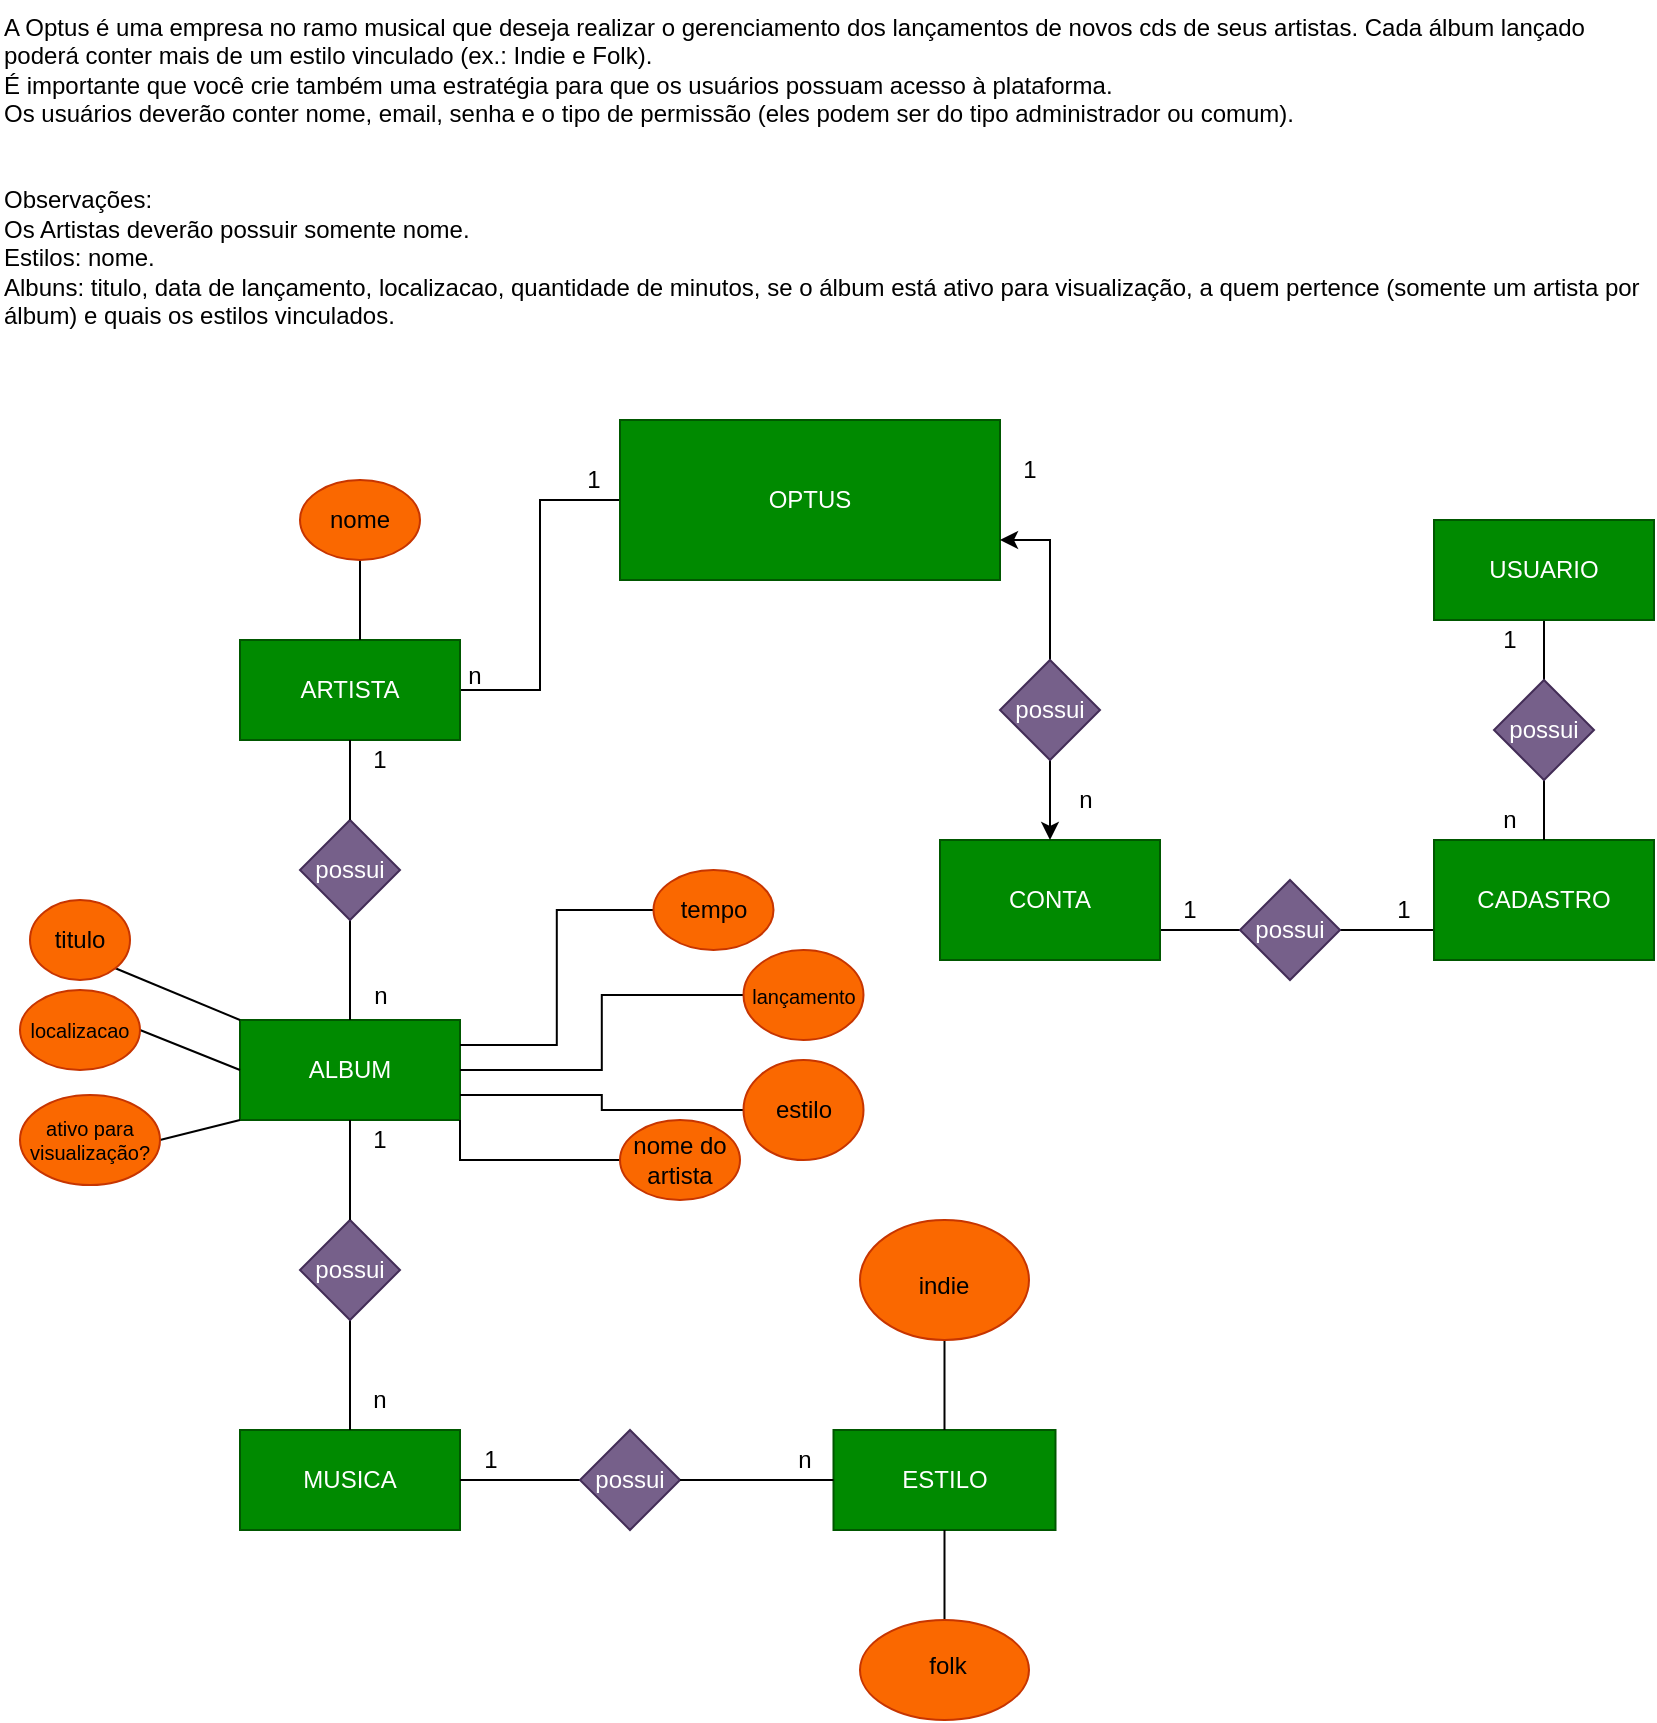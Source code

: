 <mxfile version="21.6.5" type="device">
  <diagram name="Página-1" id="m7bHhuEDpfP_KIt0jpVg">
    <mxGraphModel dx="1222" dy="608" grid="1" gridSize="10" guides="1" tooltips="1" connect="1" arrows="1" fold="1" page="1" pageScale="1" pageWidth="827" pageHeight="1169" math="0" shadow="0">
      <root>
        <mxCell id="0" />
        <mxCell id="1" parent="0" />
        <mxCell id="CT2Y3Jzpo0RWXGSXEff1-1" value="A Optus é uma empresa no ramo musical que deseja realizar o gerenciamento dos lançamentos de novos cds de seus artistas. Cada álbum lançado poderá conter mais de um estilo vinculado (ex.: Indie e Folk).&#xa;É importante que você crie também uma estratégia para que os usuários possuam acesso à plataforma.&#xa;Os usuários deverão conter nome, email, senha e o tipo de permissão (eles podem ser do tipo administrador ou comum).&#xa;&#xa;&#xa;Observações:&#xa;Os Artistas deverão possuir somente nome.&#xa;Estilos: nome.&#xa;Albuns: titulo, data de lançamento, localizacao, quantidade de minutos, se o álbum está ativo para visualização, a quem pertence (somente um artista por álbum) e quais os estilos vinculados." style="text;whiteSpace=wrap;" parent="1" vertex="1">
          <mxGeometry width="820" height="160" as="geometry" />
        </mxCell>
        <mxCell id="EASy-8JxkkU8ZnlfkoJ6-48" style="edgeStyle=orthogonalEdgeStyle;rounded=0;orthogonalLoop=1;jettySize=auto;html=1;entryX=1;entryY=0.5;entryDx=0;entryDy=0;endArrow=none;endFill=0;" parent="1" source="CT2Y3Jzpo0RWXGSXEff1-2" target="CT2Y3Jzpo0RWXGSXEff1-6" edge="1">
          <mxGeometry relative="1" as="geometry" />
        </mxCell>
        <mxCell id="CT2Y3Jzpo0RWXGSXEff1-2" value="OPTUS" style="html=1;whiteSpace=wrap;fillColor=#008a00;fontColor=#ffffff;strokeColor=#005700;" parent="1" vertex="1">
          <mxGeometry x="310" y="210" width="190" height="80" as="geometry" />
        </mxCell>
        <mxCell id="CT2Y3Jzpo0RWXGSXEff1-3" value="ALBUM" style="html=1;whiteSpace=wrap;fillColor=#008a00;fontColor=#ffffff;strokeColor=#005700;" parent="1" vertex="1">
          <mxGeometry x="120" y="510" width="110" height="50" as="geometry" />
        </mxCell>
        <mxCell id="CT2Y3Jzpo0RWXGSXEff1-4" value="MUSICA" style="html=1;whiteSpace=wrap;fillColor=#008a00;fontColor=#ffffff;strokeColor=#005700;" parent="1" vertex="1">
          <mxGeometry x="120" y="715" width="110" height="50" as="geometry" />
        </mxCell>
        <mxCell id="EASy-8JxkkU8ZnlfkoJ6-53" style="edgeStyle=orthogonalEdgeStyle;rounded=0;orthogonalLoop=1;jettySize=auto;html=1;entryX=0.5;entryY=0;entryDx=0;entryDy=0;endArrow=none;endFill=0;" parent="1" source="CT2Y3Jzpo0RWXGSXEff1-5" target="EASy-8JxkkU8ZnlfkoJ6-52" edge="1">
          <mxGeometry relative="1" as="geometry" />
        </mxCell>
        <mxCell id="CT2Y3Jzpo0RWXGSXEff1-5" value="USUARIO" style="html=1;whiteSpace=wrap;fillColor=#008a00;fontColor=#ffffff;strokeColor=#005700;" parent="1" vertex="1">
          <mxGeometry x="717" y="260" width="110" height="50" as="geometry" />
        </mxCell>
        <mxCell id="CT2Y3Jzpo0RWXGSXEff1-6" value="ARTISTA" style="html=1;whiteSpace=wrap;fillColor=#008a00;fontColor=#ffffff;strokeColor=#005700;" parent="1" vertex="1">
          <mxGeometry x="120" y="320" width="110" height="50" as="geometry" />
        </mxCell>
        <mxCell id="CT2Y3Jzpo0RWXGSXEff1-10" value="" style="endArrow=none;html=1;rounded=0;exitX=0.5;exitY=0;exitDx=0;exitDy=0;entryX=0.5;entryY=1;entryDx=0;entryDy=0;" parent="1" source="CT2Y3Jzpo0RWXGSXEff1-3" target="EASy-8JxkkU8ZnlfkoJ6-29" edge="1">
          <mxGeometry width="50" height="50" relative="1" as="geometry">
            <mxPoint x="174.71" y="400" as="sourcePoint" />
            <mxPoint x="180" y="470" as="targetPoint" />
          </mxGeometry>
        </mxCell>
        <mxCell id="CT2Y3Jzpo0RWXGSXEff1-11" value="" style="endArrow=none;html=1;rounded=0;exitX=0.5;exitY=0;exitDx=0;exitDy=0;entryX=0.5;entryY=1;entryDx=0;entryDy=0;" parent="1" source="CT2Y3Jzpo0RWXGSXEff1-4" target="EASy-8JxkkU8ZnlfkoJ6-23" edge="1">
          <mxGeometry width="50" height="50" relative="1" as="geometry">
            <mxPoint x="174.66" y="480" as="sourcePoint" />
            <mxPoint x="175" y="610" as="targetPoint" />
          </mxGeometry>
        </mxCell>
        <mxCell id="CT2Y3Jzpo0RWXGSXEff1-12" value="1" style="text;html=1;strokeColor=none;fillColor=none;align=center;verticalAlign=middle;whiteSpace=wrap;rounded=0;" parent="1" vertex="1">
          <mxGeometry x="160" y="370" width="60" height="20" as="geometry" />
        </mxCell>
        <mxCell id="CT2Y3Jzpo0RWXGSXEff1-13" value="n" style="text;html=1;strokeColor=none;fillColor=none;align=center;verticalAlign=middle;whiteSpace=wrap;rounded=0;" parent="1" vertex="1">
          <mxGeometry x="172.5" y="490" width="35" height="15" as="geometry" />
        </mxCell>
        <mxCell id="CT2Y3Jzpo0RWXGSXEff1-15" value="1" style="text;html=1;strokeColor=none;fillColor=none;align=center;verticalAlign=middle;whiteSpace=wrap;rounded=0;" parent="1" vertex="1">
          <mxGeometry x="175" y="560" width="30" height="20" as="geometry" />
        </mxCell>
        <mxCell id="CT2Y3Jzpo0RWXGSXEff1-16" value="n" style="text;html=1;strokeColor=none;fillColor=none;align=center;verticalAlign=middle;whiteSpace=wrap;rounded=0;" parent="1" vertex="1">
          <mxGeometry x="175" y="695" width="30" height="10" as="geometry" />
        </mxCell>
        <mxCell id="CT2Y3Jzpo0RWXGSXEff1-17" value="" style="endArrow=none;html=1;rounded=0;" parent="1" edge="1">
          <mxGeometry width="50" height="50" relative="1" as="geometry">
            <mxPoint x="180" y="320" as="sourcePoint" />
            <mxPoint x="180" y="280" as="targetPoint" />
          </mxGeometry>
        </mxCell>
        <mxCell id="CT2Y3Jzpo0RWXGSXEff1-18" value="" style="ellipse;whiteSpace=wrap;html=1;fillColor=#fa6800;fontColor=#000000;strokeColor=#C73500;" parent="1" vertex="1">
          <mxGeometry x="150" y="240" width="60" height="40" as="geometry" />
        </mxCell>
        <mxCell id="CT2Y3Jzpo0RWXGSXEff1-19" value="nome" style="text;html=1;strokeColor=none;fillColor=none;align=center;verticalAlign=middle;whiteSpace=wrap;rounded=0;" parent="1" vertex="1">
          <mxGeometry x="165" y="252.5" width="30" height="15" as="geometry" />
        </mxCell>
        <mxCell id="EASy-8JxkkU8ZnlfkoJ6-1" value="ESTILO" style="html=1;whiteSpace=wrap;fillColor=#008a00;fontColor=#ffffff;strokeColor=#005700;" parent="1" vertex="1">
          <mxGeometry x="416.75" y="715" width="111" height="50" as="geometry" />
        </mxCell>
        <mxCell id="EASy-8JxkkU8ZnlfkoJ6-6" value="" style="endArrow=none;html=1;rounded=0;entryX=0.5;entryY=1;entryDx=0;entryDy=0;exitX=0.5;exitY=0;exitDx=0;exitDy=0;" parent="1" source="EASy-8JxkkU8ZnlfkoJ6-1" target="EASy-8JxkkU8ZnlfkoJ6-7" edge="1">
          <mxGeometry width="50" height="50" relative="1" as="geometry">
            <mxPoint x="410" y="580" as="sourcePoint" />
            <mxPoint x="430" y="550" as="targetPoint" />
          </mxGeometry>
        </mxCell>
        <mxCell id="EASy-8JxkkU8ZnlfkoJ6-7" value="" style="ellipse;whiteSpace=wrap;html=1;fillColor=#fa6800;fontColor=#000000;strokeColor=#C73500;" parent="1" vertex="1">
          <mxGeometry x="430" y="610" width="84.5" height="60" as="geometry" />
        </mxCell>
        <mxCell id="EASy-8JxkkU8ZnlfkoJ6-9" value="" style="endArrow=none;html=1;rounded=0;entryX=0.5;entryY=1;entryDx=0;entryDy=0;exitX=0.5;exitY=0;exitDx=0;exitDy=0;" parent="1" source="EASy-8JxkkU8ZnlfkoJ6-10" target="EASy-8JxkkU8ZnlfkoJ6-1" edge="1">
          <mxGeometry width="50" height="50" relative="1" as="geometry">
            <mxPoint x="420" y="680" as="sourcePoint" />
            <mxPoint x="420" y="650" as="targetPoint" />
          </mxGeometry>
        </mxCell>
        <mxCell id="EASy-8JxkkU8ZnlfkoJ6-10" value="" style="ellipse;whiteSpace=wrap;html=1;fillColor=#fa6800;fontColor=#000000;strokeColor=#C73500;" parent="1" vertex="1">
          <mxGeometry x="430" y="810" width="84.5" height="50" as="geometry" />
        </mxCell>
        <mxCell id="EASy-8JxkkU8ZnlfkoJ6-12" value="" style="endArrow=none;html=1;rounded=0;exitX=1;exitY=1;exitDx=0;exitDy=0;entryX=0;entryY=0;entryDx=0;entryDy=0;" parent="1" source="EASy-8JxkkU8ZnlfkoJ6-13" target="CT2Y3Jzpo0RWXGSXEff1-3" edge="1">
          <mxGeometry width="50" height="50" relative="1" as="geometry">
            <mxPoint x="70" y="430" as="sourcePoint" />
            <mxPoint x="120" y="450" as="targetPoint" />
          </mxGeometry>
        </mxCell>
        <mxCell id="EASy-8JxkkU8ZnlfkoJ6-13" value="titulo" style="ellipse;whiteSpace=wrap;html=1;verticalAlign=middle;labelPosition=center;verticalLabelPosition=middle;align=center;fillColor=#fa6800;fontColor=#000000;strokeColor=#C73500;" parent="1" vertex="1">
          <mxGeometry x="15" y="450" width="50" height="40" as="geometry" />
        </mxCell>
        <mxCell id="EASy-8JxkkU8ZnlfkoJ6-17" value="" style="endArrow=none;html=1;rounded=0;exitX=1;exitY=0.5;exitDx=0;exitDy=0;entryX=0;entryY=0.5;entryDx=0;entryDy=0;" parent="1" source="EASy-8JxkkU8ZnlfkoJ6-18" target="CT2Y3Jzpo0RWXGSXEff1-3" edge="1">
          <mxGeometry width="50" height="50" relative="1" as="geometry">
            <mxPoint x="60" y="460" as="sourcePoint" />
            <mxPoint x="120" y="470" as="targetPoint" />
          </mxGeometry>
        </mxCell>
        <mxCell id="EASy-8JxkkU8ZnlfkoJ6-18" value="localizacao" style="ellipse;whiteSpace=wrap;html=1;fontSize=10;fillColor=#fa6800;fontColor=#000000;strokeColor=#C73500;" parent="1" vertex="1">
          <mxGeometry x="10" y="495" width="60" height="40" as="geometry" />
        </mxCell>
        <mxCell id="EASy-8JxkkU8ZnlfkoJ6-21" value="" style="endArrow=none;html=1;rounded=0;exitX=1;exitY=0.5;exitDx=0;exitDy=0;entryX=0;entryY=1;entryDx=0;entryDy=0;" parent="1" source="EASy-8JxkkU8ZnlfkoJ6-22" target="CT2Y3Jzpo0RWXGSXEff1-3" edge="1">
          <mxGeometry width="50" height="50" relative="1" as="geometry">
            <mxPoint x="70" y="520" as="sourcePoint" />
            <mxPoint x="120" y="500" as="targetPoint" />
          </mxGeometry>
        </mxCell>
        <mxCell id="EASy-8JxkkU8ZnlfkoJ6-22" value="ativo para visualização?" style="ellipse;whiteSpace=wrap;html=1;fontSize=10;fillColor=#fa6800;fontColor=#000000;strokeColor=#C73500;" parent="1" vertex="1">
          <mxGeometry x="10" y="547.5" width="70" height="45" as="geometry" />
        </mxCell>
        <mxCell id="EASy-8JxkkU8ZnlfkoJ6-23" value="possui" style="rhombus;whiteSpace=wrap;html=1;fillColor=#76608a;fontColor=#ffffff;strokeColor=#432D57;" parent="1" vertex="1">
          <mxGeometry x="150" y="610" width="50" height="50" as="geometry" />
        </mxCell>
        <mxCell id="EASy-8JxkkU8ZnlfkoJ6-24" value="" style="endArrow=none;html=1;rounded=0;exitX=0.5;exitY=0;exitDx=0;exitDy=0;entryX=0.5;entryY=1;entryDx=0;entryDy=0;" parent="1" source="EASy-8JxkkU8ZnlfkoJ6-23" target="CT2Y3Jzpo0RWXGSXEff1-3" edge="1">
          <mxGeometry width="50" height="50" relative="1" as="geometry">
            <mxPoint x="190" y="590" as="sourcePoint" />
            <mxPoint x="240" y="540" as="targetPoint" />
          </mxGeometry>
        </mxCell>
        <mxCell id="EASy-8JxkkU8ZnlfkoJ6-29" value="possui" style="rhombus;whiteSpace=wrap;html=1;fillColor=#76608a;fontColor=#ffffff;strokeColor=#432D57;" parent="1" vertex="1">
          <mxGeometry x="150" y="410" width="50" height="50" as="geometry" />
        </mxCell>
        <mxCell id="EASy-8JxkkU8ZnlfkoJ6-30" value="" style="endArrow=none;html=1;rounded=0;exitX=0.5;exitY=0;exitDx=0;exitDy=0;entryX=0.25;entryY=0;entryDx=0;entryDy=0;" parent="1" source="EASy-8JxkkU8ZnlfkoJ6-29" target="CT2Y3Jzpo0RWXGSXEff1-12" edge="1">
          <mxGeometry width="50" height="50" relative="1" as="geometry">
            <mxPoint x="172.5" y="405" as="sourcePoint" />
            <mxPoint x="162.5" y="355" as="targetPoint" />
          </mxGeometry>
        </mxCell>
        <mxCell id="EASy-8JxkkU8ZnlfkoJ6-31" value="" style="endArrow=none;html=1;rounded=0;exitX=1;exitY=0.5;exitDx=0;exitDy=0;entryX=0;entryY=0.5;entryDx=0;entryDy=0;" parent="1" source="CT2Y3Jzpo0RWXGSXEff1-4" target="EASy-8JxkkU8ZnlfkoJ6-33" edge="1">
          <mxGeometry width="50" height="50" relative="1" as="geometry">
            <mxPoint x="230" y="750" as="sourcePoint" />
            <mxPoint x="290" y="740" as="targetPoint" />
          </mxGeometry>
        </mxCell>
        <mxCell id="EASy-8JxkkU8ZnlfkoJ6-33" value="possui" style="rhombus;whiteSpace=wrap;html=1;fillColor=#76608a;fontColor=#ffffff;strokeColor=#432D57;" parent="1" vertex="1">
          <mxGeometry x="290" y="715" width="50" height="50" as="geometry" />
        </mxCell>
        <mxCell id="EASy-8JxkkU8ZnlfkoJ6-36" value="" style="endArrow=none;html=1;rounded=0;exitX=1;exitY=0.5;exitDx=0;exitDy=0;entryX=0;entryY=0.5;entryDx=0;entryDy=0;" parent="1" source="EASy-8JxkkU8ZnlfkoJ6-33" target="EASy-8JxkkU8ZnlfkoJ6-1" edge="1">
          <mxGeometry width="50" height="50" relative="1" as="geometry">
            <mxPoint x="190" y="730" as="sourcePoint" />
            <mxPoint x="240" y="680" as="targetPoint" />
          </mxGeometry>
        </mxCell>
        <mxCell id="EASy-8JxkkU8ZnlfkoJ6-37" value="1" style="text;html=1;align=center;verticalAlign=middle;resizable=0;points=[];autosize=1;strokeColor=none;fillColor=none;" parent="1" vertex="1">
          <mxGeometry x="230" y="715" width="30" height="30" as="geometry" />
        </mxCell>
        <mxCell id="EASy-8JxkkU8ZnlfkoJ6-38" value="n" style="text;html=1;align=center;verticalAlign=middle;resizable=0;points=[];autosize=1;strokeColor=none;fillColor=none;" parent="1" vertex="1">
          <mxGeometry x="386.75" y="715" width="30" height="30" as="geometry" />
        </mxCell>
        <mxCell id="EASy-8JxkkU8ZnlfkoJ6-47" style="edgeStyle=orthogonalEdgeStyle;rounded=0;orthogonalLoop=1;jettySize=auto;html=1;entryX=1;entryY=0.25;entryDx=0;entryDy=0;endArrow=none;endFill=0;" parent="1" source="EASy-8JxkkU8ZnlfkoJ6-40" target="CT2Y3Jzpo0RWXGSXEff1-3" edge="1">
          <mxGeometry relative="1" as="geometry" />
        </mxCell>
        <mxCell id="EASy-8JxkkU8ZnlfkoJ6-40" value="tempo" style="ellipse;whiteSpace=wrap;html=1;fillColor=#fa6800;fontColor=#000000;strokeColor=#C73500;" parent="1" vertex="1">
          <mxGeometry x="326.75" y="435" width="60" height="40" as="geometry" />
        </mxCell>
        <mxCell id="EASy-8JxkkU8ZnlfkoJ6-42" style="edgeStyle=orthogonalEdgeStyle;rounded=0;orthogonalLoop=1;jettySize=auto;html=1;entryX=1;entryY=0.5;entryDx=0;entryDy=0;endArrow=none;endFill=0;" parent="1" source="EASy-8JxkkU8ZnlfkoJ6-41" target="CT2Y3Jzpo0RWXGSXEff1-3" edge="1">
          <mxGeometry relative="1" as="geometry" />
        </mxCell>
        <mxCell id="EASy-8JxkkU8ZnlfkoJ6-41" value="lançamento" style="ellipse;whiteSpace=wrap;html=1;fontSize=10;fillColor=#fa6800;fontColor=#000000;strokeColor=#C73500;" parent="1" vertex="1">
          <mxGeometry x="371.75" y="475" width="60" height="45" as="geometry" />
        </mxCell>
        <mxCell id="EASy-8JxkkU8ZnlfkoJ6-44" style="edgeStyle=orthogonalEdgeStyle;rounded=0;orthogonalLoop=1;jettySize=auto;html=1;entryX=1;entryY=1;entryDx=0;entryDy=0;endArrow=none;endFill=0;" parent="1" source="EASy-8JxkkU8ZnlfkoJ6-43" target="CT2Y3Jzpo0RWXGSXEff1-3" edge="1">
          <mxGeometry relative="1" as="geometry" />
        </mxCell>
        <mxCell id="EASy-8JxkkU8ZnlfkoJ6-43" value="nome do artista" style="ellipse;whiteSpace=wrap;html=1;fillColor=#fa6800;fontColor=#000000;strokeColor=#C73500;" parent="1" vertex="1">
          <mxGeometry x="310" y="560" width="60" height="40" as="geometry" />
        </mxCell>
        <mxCell id="EASy-8JxkkU8ZnlfkoJ6-46" style="edgeStyle=orthogonalEdgeStyle;rounded=0;orthogonalLoop=1;jettySize=auto;html=1;entryX=1;entryY=0.75;entryDx=0;entryDy=0;endArrow=none;endFill=0;" parent="1" source="EASy-8JxkkU8ZnlfkoJ6-45" target="CT2Y3Jzpo0RWXGSXEff1-3" edge="1">
          <mxGeometry relative="1" as="geometry" />
        </mxCell>
        <mxCell id="EASy-8JxkkU8ZnlfkoJ6-45" value="estilo" style="ellipse;whiteSpace=wrap;html=1;fillColor=#fa6800;fontColor=#000000;strokeColor=#C73500;" parent="1" vertex="1">
          <mxGeometry x="371.75" y="530" width="60" height="50" as="geometry" />
        </mxCell>
        <mxCell id="EASy-8JxkkU8ZnlfkoJ6-49" value="1" style="text;html=1;strokeColor=none;fillColor=none;align=center;verticalAlign=middle;whiteSpace=wrap;rounded=0;" parent="1" vertex="1">
          <mxGeometry x="266.75" y="230" width="60" height="20" as="geometry" />
        </mxCell>
        <mxCell id="EASy-8JxkkU8ZnlfkoJ6-50" value="n" style="text;html=1;strokeColor=none;fillColor=none;align=center;verticalAlign=middle;whiteSpace=wrap;rounded=0;" parent="1" vertex="1">
          <mxGeometry x="220" y="330" width="35" height="15" as="geometry" />
        </mxCell>
        <mxCell id="EASy-8JxkkU8ZnlfkoJ6-63" style="edgeStyle=orthogonalEdgeStyle;rounded=0;orthogonalLoop=1;jettySize=auto;html=1;entryX=1;entryY=0.5;entryDx=0;entryDy=0;endArrow=none;endFill=0;exitX=0;exitY=0.75;exitDx=0;exitDy=0;" parent="1" source="EASy-8JxkkU8ZnlfkoJ6-51" target="EASy-8JxkkU8ZnlfkoJ6-61" edge="1">
          <mxGeometry relative="1" as="geometry" />
        </mxCell>
        <mxCell id="EASy-8JxkkU8ZnlfkoJ6-51" value="CADASTRO" style="html=1;whiteSpace=wrap;fillColor=#008a00;fontColor=#ffffff;strokeColor=#005700;" parent="1" vertex="1">
          <mxGeometry x="717" y="420" width="110" height="60" as="geometry" />
        </mxCell>
        <mxCell id="EASy-8JxkkU8ZnlfkoJ6-58" style="edgeStyle=orthogonalEdgeStyle;rounded=0;orthogonalLoop=1;jettySize=auto;html=1;entryX=0.5;entryY=0;entryDx=0;entryDy=0;endArrow=none;endFill=0;" parent="1" source="EASy-8JxkkU8ZnlfkoJ6-52" target="EASy-8JxkkU8ZnlfkoJ6-51" edge="1">
          <mxGeometry relative="1" as="geometry" />
        </mxCell>
        <mxCell id="EASy-8JxkkU8ZnlfkoJ6-52" value="possui" style="rhombus;whiteSpace=wrap;html=1;fillColor=#76608a;fontColor=#ffffff;strokeColor=#432D57;" parent="1" vertex="1">
          <mxGeometry x="747" y="340" width="50" height="50" as="geometry" />
        </mxCell>
        <mxCell id="EASy-8JxkkU8ZnlfkoJ6-59" value="1" style="text;html=1;strokeColor=none;fillColor=none;align=center;verticalAlign=middle;whiteSpace=wrap;rounded=0;" parent="1" vertex="1">
          <mxGeometry x="740" y="310" width="30" height="20" as="geometry" />
        </mxCell>
        <mxCell id="EASy-8JxkkU8ZnlfkoJ6-60" value="n" style="text;html=1;strokeColor=none;fillColor=none;align=center;verticalAlign=middle;whiteSpace=wrap;rounded=0;" parent="1" vertex="1">
          <mxGeometry x="740" y="400" width="30" height="20" as="geometry" />
        </mxCell>
        <mxCell id="EASy-8JxkkU8ZnlfkoJ6-65" style="edgeStyle=orthogonalEdgeStyle;rounded=0;orthogonalLoop=1;jettySize=auto;html=1;entryX=1;entryY=0.75;entryDx=0;entryDy=0;endArrow=none;endFill=0;" parent="1" source="EASy-8JxkkU8ZnlfkoJ6-61" target="EASy-8JxkkU8ZnlfkoJ6-64" edge="1">
          <mxGeometry relative="1" as="geometry" />
        </mxCell>
        <mxCell id="EASy-8JxkkU8ZnlfkoJ6-61" value="possui" style="rhombus;whiteSpace=wrap;html=1;fillColor=#76608a;fontColor=#ffffff;strokeColor=#432D57;" parent="1" vertex="1">
          <mxGeometry x="620" y="440" width="50" height="50" as="geometry" />
        </mxCell>
        <mxCell id="EASy-8JxkkU8ZnlfkoJ6-64" value="CONTA" style="html=1;whiteSpace=wrap;fillColor=#008a00;fontColor=#ffffff;strokeColor=#005700;" parent="1" vertex="1">
          <mxGeometry x="470" y="420" width="110" height="60" as="geometry" />
        </mxCell>
        <mxCell id="EASy-8JxkkU8ZnlfkoJ6-66" value="1" style="text;html=1;strokeColor=none;fillColor=none;align=center;verticalAlign=middle;whiteSpace=wrap;rounded=0;" parent="1" vertex="1">
          <mxGeometry x="580" y="445" width="30" height="20" as="geometry" />
        </mxCell>
        <mxCell id="EASy-8JxkkU8ZnlfkoJ6-67" value="1" style="text;html=1;strokeColor=none;fillColor=none;align=center;verticalAlign=middle;whiteSpace=wrap;rounded=0;" parent="1" vertex="1">
          <mxGeometry x="687" y="445" width="30" height="20" as="geometry" />
        </mxCell>
        <mxCell id="EASy-8JxkkU8ZnlfkoJ6-69" style="edgeStyle=orthogonalEdgeStyle;rounded=0;orthogonalLoop=1;jettySize=auto;html=1;entryX=0.5;entryY=0;entryDx=0;entryDy=0;" parent="1" source="EASy-8JxkkU8ZnlfkoJ6-68" target="EASy-8JxkkU8ZnlfkoJ6-64" edge="1">
          <mxGeometry relative="1" as="geometry" />
        </mxCell>
        <mxCell id="EASy-8JxkkU8ZnlfkoJ6-70" style="edgeStyle=orthogonalEdgeStyle;rounded=0;orthogonalLoop=1;jettySize=auto;html=1;entryX=1;entryY=0.75;entryDx=0;entryDy=0;" parent="1" source="EASy-8JxkkU8ZnlfkoJ6-68" target="CT2Y3Jzpo0RWXGSXEff1-2" edge="1">
          <mxGeometry relative="1" as="geometry" />
        </mxCell>
        <mxCell id="EASy-8JxkkU8ZnlfkoJ6-68" value="possui" style="rhombus;whiteSpace=wrap;html=1;fillColor=#76608a;fontColor=#ffffff;strokeColor=#432D57;" parent="1" vertex="1">
          <mxGeometry x="500" y="330" width="50" height="50" as="geometry" />
        </mxCell>
        <mxCell id="EASy-8JxkkU8ZnlfkoJ6-71" value="n" style="text;html=1;strokeColor=none;fillColor=none;align=center;verticalAlign=middle;whiteSpace=wrap;rounded=0;" parent="1" vertex="1">
          <mxGeometry x="527.75" y="390" width="30" height="20" as="geometry" />
        </mxCell>
        <mxCell id="EASy-8JxkkU8ZnlfkoJ6-72" value="1" style="text;html=1;strokeColor=none;fillColor=none;align=center;verticalAlign=middle;whiteSpace=wrap;rounded=0;" parent="1" vertex="1">
          <mxGeometry x="500" y="225" width="30" height="20" as="geometry" />
        </mxCell>
        <mxCell id="EASy-8JxkkU8ZnlfkoJ6-74" value="&lt;br style=&quot;border-color: var(--border-color);&quot;&gt;folk" style="text;html=1;strokeColor=none;fillColor=none;align=center;verticalAlign=middle;whiteSpace=wrap;rounded=0;" parent="1" vertex="1">
          <mxGeometry x="447.75" y="810" width="52.25" height="30" as="geometry" />
        </mxCell>
        <mxCell id="EASy-8JxkkU8ZnlfkoJ6-75" value="&lt;br style=&quot;border-color: var(--border-color);&quot;&gt;indie" style="text;html=1;strokeColor=none;fillColor=none;align=center;verticalAlign=middle;whiteSpace=wrap;rounded=0;" parent="1" vertex="1">
          <mxGeometry x="446.13" y="622.5" width="52.25" height="25" as="geometry" />
        </mxCell>
      </root>
    </mxGraphModel>
  </diagram>
</mxfile>
